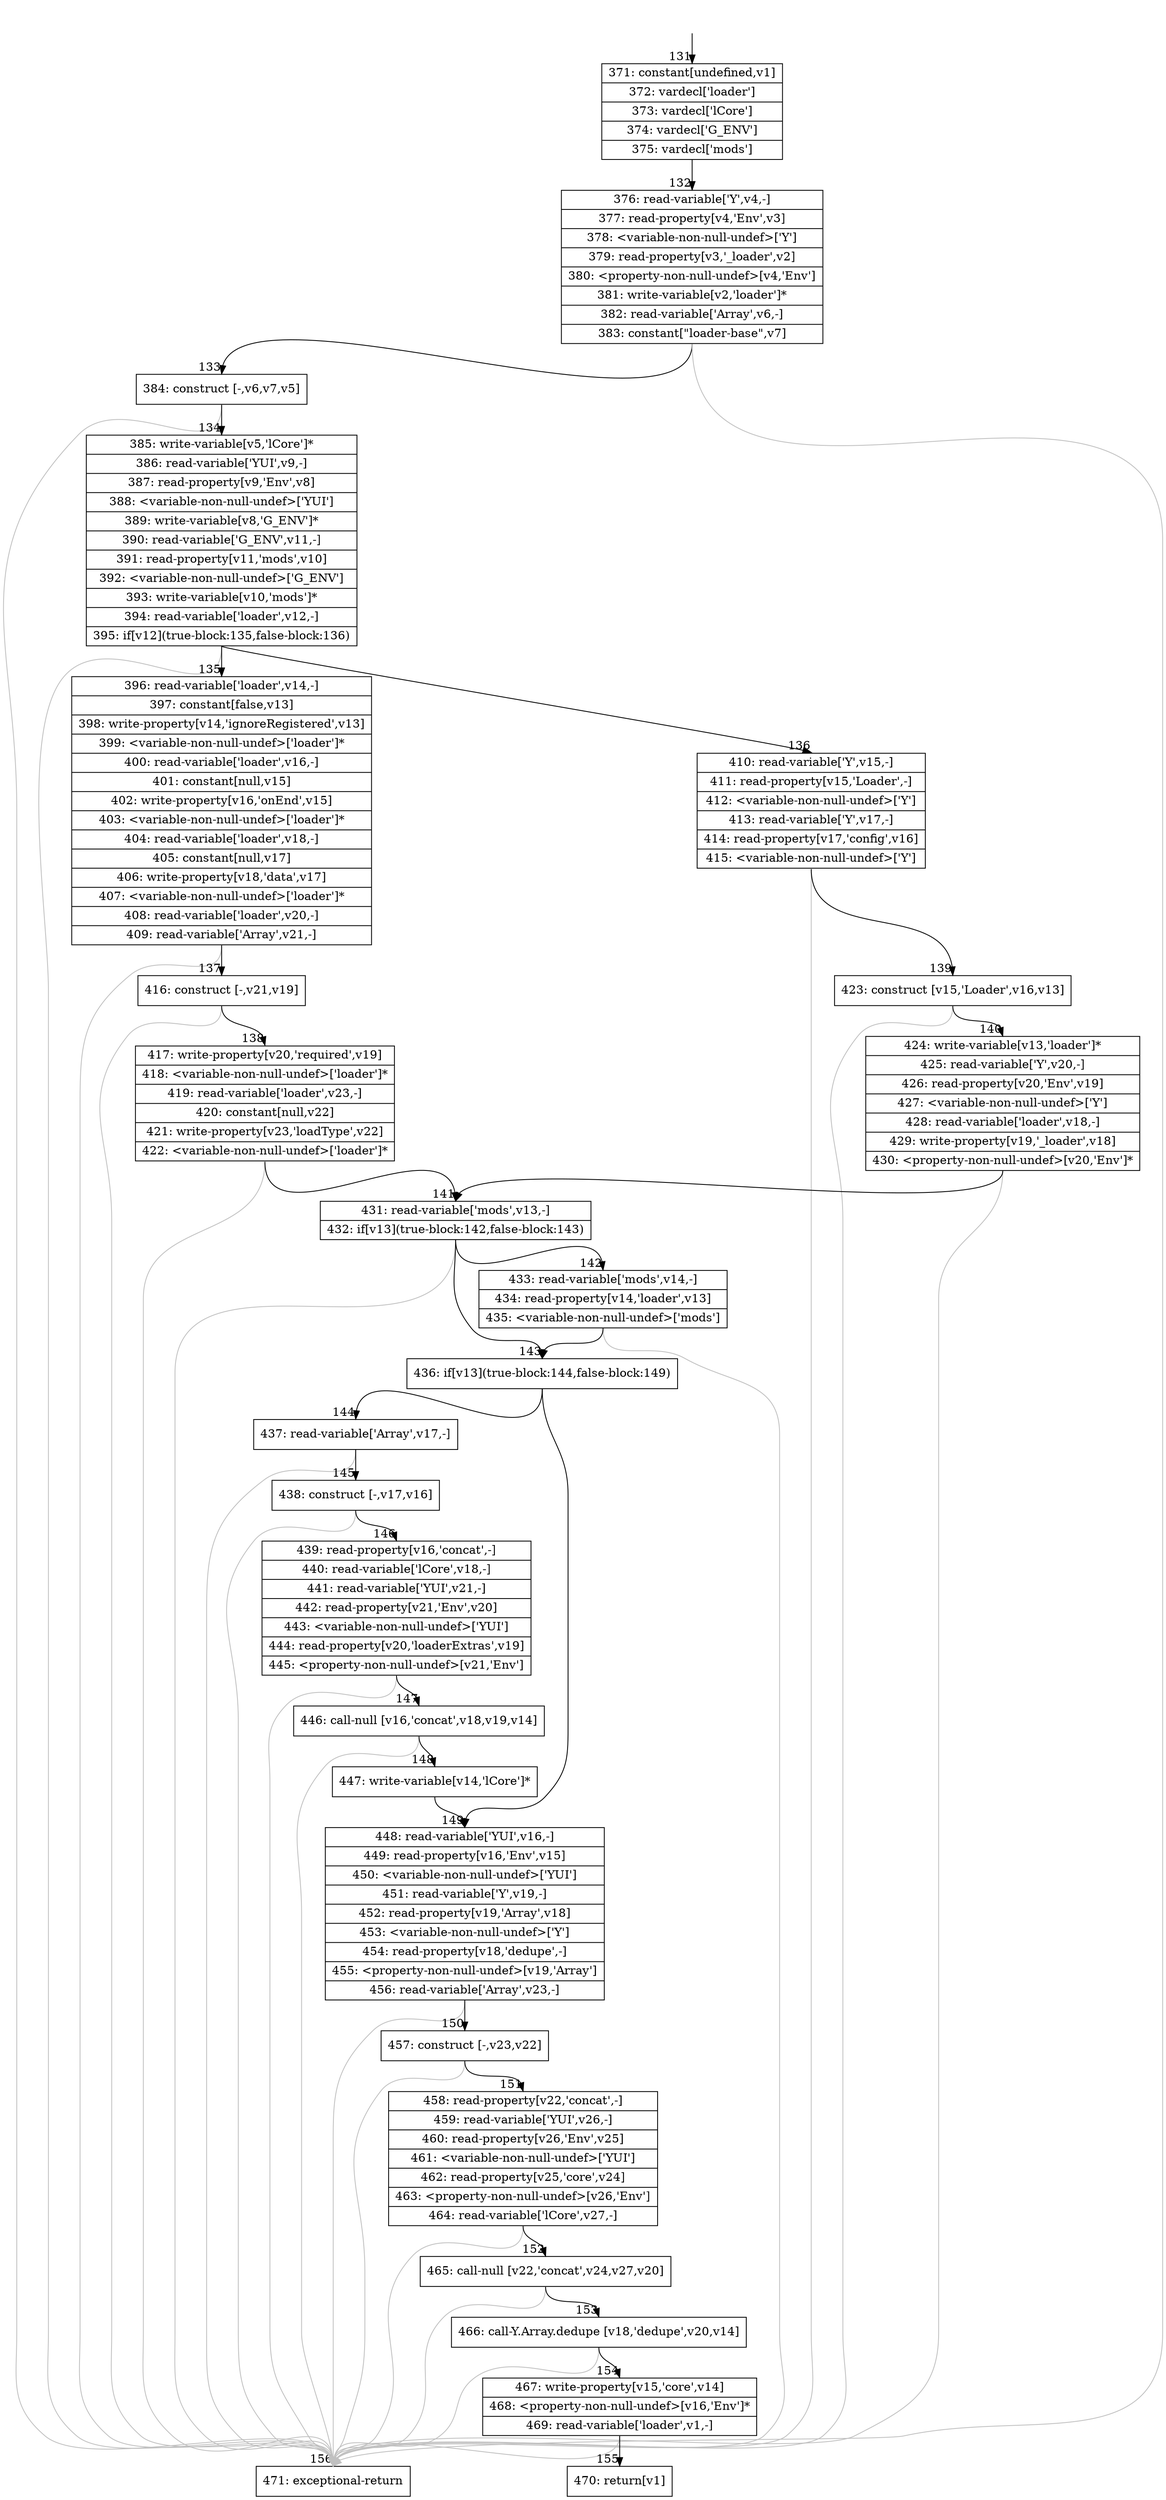 digraph {
rankdir="TD"
BB_entry9[shape=none,label=""];
BB_entry9 -> BB131 [tailport=s, headport=n, headlabel="    131"]
BB131 [shape=record label="{371: constant[undefined,v1]|372: vardecl['loader']|373: vardecl['lCore']|374: vardecl['G_ENV']|375: vardecl['mods']}" ] 
BB131 -> BB132 [tailport=s, headport=n, headlabel="      132"]
BB132 [shape=record label="{376: read-variable['Y',v4,-]|377: read-property[v4,'Env',v3]|378: \<variable-non-null-undef\>['Y']|379: read-property[v3,'_loader',v2]|380: \<property-non-null-undef\>[v4,'Env']|381: write-variable[v2,'loader']*|382: read-variable['Array',v6,-]|383: constant[\"loader-base\",v7]}" ] 
BB132 -> BB133 [tailport=s, headport=n, headlabel="      133"]
BB132 -> BB156 [tailport=s, headport=n, color=gray, headlabel="      156"]
BB133 [shape=record label="{384: construct [-,v6,v7,v5]}" ] 
BB133 -> BB134 [tailport=s, headport=n, headlabel="      134"]
BB133 -> BB156 [tailport=s, headport=n, color=gray]
BB134 [shape=record label="{385: write-variable[v5,'lCore']*|386: read-variable['YUI',v9,-]|387: read-property[v9,'Env',v8]|388: \<variable-non-null-undef\>['YUI']|389: write-variable[v8,'G_ENV']*|390: read-variable['G_ENV',v11,-]|391: read-property[v11,'mods',v10]|392: \<variable-non-null-undef\>['G_ENV']|393: write-variable[v10,'mods']*|394: read-variable['loader',v12,-]|395: if[v12](true-block:135,false-block:136)}" ] 
BB134 -> BB135 [tailport=s, headport=n, headlabel="      135"]
BB134 -> BB136 [tailport=s, headport=n, headlabel="      136"]
BB134 -> BB156 [tailport=s, headport=n, color=gray]
BB135 [shape=record label="{396: read-variable['loader',v14,-]|397: constant[false,v13]|398: write-property[v14,'ignoreRegistered',v13]|399: \<variable-non-null-undef\>['loader']*|400: read-variable['loader',v16,-]|401: constant[null,v15]|402: write-property[v16,'onEnd',v15]|403: \<variable-non-null-undef\>['loader']*|404: read-variable['loader',v18,-]|405: constant[null,v17]|406: write-property[v18,'data',v17]|407: \<variable-non-null-undef\>['loader']*|408: read-variable['loader',v20,-]|409: read-variable['Array',v21,-]}" ] 
BB135 -> BB137 [tailport=s, headport=n, headlabel="      137"]
BB135 -> BB156 [tailport=s, headport=n, color=gray]
BB136 [shape=record label="{410: read-variable['Y',v15,-]|411: read-property[v15,'Loader',-]|412: \<variable-non-null-undef\>['Y']|413: read-variable['Y',v17,-]|414: read-property[v17,'config',v16]|415: \<variable-non-null-undef\>['Y']}" ] 
BB136 -> BB139 [tailport=s, headport=n, headlabel="      139"]
BB136 -> BB156 [tailport=s, headport=n, color=gray]
BB137 [shape=record label="{416: construct [-,v21,v19]}" ] 
BB137 -> BB138 [tailport=s, headport=n, headlabel="      138"]
BB137 -> BB156 [tailport=s, headport=n, color=gray]
BB138 [shape=record label="{417: write-property[v20,'required',v19]|418: \<variable-non-null-undef\>['loader']*|419: read-variable['loader',v23,-]|420: constant[null,v22]|421: write-property[v23,'loadType',v22]|422: \<variable-non-null-undef\>['loader']*}" ] 
BB138 -> BB141 [tailport=s, headport=n, headlabel="      141"]
BB138 -> BB156 [tailport=s, headport=n, color=gray]
BB139 [shape=record label="{423: construct [v15,'Loader',v16,v13]}" ] 
BB139 -> BB140 [tailport=s, headport=n, headlabel="      140"]
BB139 -> BB156 [tailport=s, headport=n, color=gray]
BB140 [shape=record label="{424: write-variable[v13,'loader']*|425: read-variable['Y',v20,-]|426: read-property[v20,'Env',v19]|427: \<variable-non-null-undef\>['Y']|428: read-variable['loader',v18,-]|429: write-property[v19,'_loader',v18]|430: \<property-non-null-undef\>[v20,'Env']*}" ] 
BB140 -> BB141 [tailport=s, headport=n]
BB140 -> BB156 [tailport=s, headport=n, color=gray]
BB141 [shape=record label="{431: read-variable['mods',v13,-]|432: if[v13](true-block:142,false-block:143)}" ] 
BB141 -> BB143 [tailport=s, headport=n, headlabel="      143"]
BB141 -> BB142 [tailport=s, headport=n, headlabel="      142"]
BB141 -> BB156 [tailport=s, headport=n, color=gray]
BB142 [shape=record label="{433: read-variable['mods',v14,-]|434: read-property[v14,'loader',v13]|435: \<variable-non-null-undef\>['mods']}" ] 
BB142 -> BB143 [tailport=s, headport=n]
BB142 -> BB156 [tailport=s, headport=n, color=gray]
BB143 [shape=record label="{436: if[v13](true-block:144,false-block:149)}" ] 
BB143 -> BB144 [tailport=s, headport=n, headlabel="      144"]
BB143 -> BB149 [tailport=s, headport=n, headlabel="      149"]
BB144 [shape=record label="{437: read-variable['Array',v17,-]}" ] 
BB144 -> BB145 [tailport=s, headport=n, headlabel="      145"]
BB144 -> BB156 [tailport=s, headport=n, color=gray]
BB145 [shape=record label="{438: construct [-,v17,v16]}" ] 
BB145 -> BB146 [tailport=s, headport=n, headlabel="      146"]
BB145 -> BB156 [tailport=s, headport=n, color=gray]
BB146 [shape=record label="{439: read-property[v16,'concat',-]|440: read-variable['lCore',v18,-]|441: read-variable['YUI',v21,-]|442: read-property[v21,'Env',v20]|443: \<variable-non-null-undef\>['YUI']|444: read-property[v20,'loaderExtras',v19]|445: \<property-non-null-undef\>[v21,'Env']}" ] 
BB146 -> BB147 [tailport=s, headport=n, headlabel="      147"]
BB146 -> BB156 [tailport=s, headport=n, color=gray]
BB147 [shape=record label="{446: call-null [v16,'concat',v18,v19,v14]}" ] 
BB147 -> BB148 [tailport=s, headport=n, headlabel="      148"]
BB147 -> BB156 [tailport=s, headport=n, color=gray]
BB148 [shape=record label="{447: write-variable[v14,'lCore']*}" ] 
BB148 -> BB149 [tailport=s, headport=n]
BB149 [shape=record label="{448: read-variable['YUI',v16,-]|449: read-property[v16,'Env',v15]|450: \<variable-non-null-undef\>['YUI']|451: read-variable['Y',v19,-]|452: read-property[v19,'Array',v18]|453: \<variable-non-null-undef\>['Y']|454: read-property[v18,'dedupe',-]|455: \<property-non-null-undef\>[v19,'Array']|456: read-variable['Array',v23,-]}" ] 
BB149 -> BB150 [tailport=s, headport=n, headlabel="      150"]
BB149 -> BB156 [tailport=s, headport=n, color=gray]
BB150 [shape=record label="{457: construct [-,v23,v22]}" ] 
BB150 -> BB151 [tailport=s, headport=n, headlabel="      151"]
BB150 -> BB156 [tailport=s, headport=n, color=gray]
BB151 [shape=record label="{458: read-property[v22,'concat',-]|459: read-variable['YUI',v26,-]|460: read-property[v26,'Env',v25]|461: \<variable-non-null-undef\>['YUI']|462: read-property[v25,'core',v24]|463: \<property-non-null-undef\>[v26,'Env']|464: read-variable['lCore',v27,-]}" ] 
BB151 -> BB152 [tailport=s, headport=n, headlabel="      152"]
BB151 -> BB156 [tailport=s, headport=n, color=gray]
BB152 [shape=record label="{465: call-null [v22,'concat',v24,v27,v20]}" ] 
BB152 -> BB153 [tailport=s, headport=n, headlabel="      153"]
BB152 -> BB156 [tailport=s, headport=n, color=gray]
BB153 [shape=record label="{466: call-Y.Array.dedupe [v18,'dedupe',v20,v14]}" ] 
BB153 -> BB154 [tailport=s, headport=n, headlabel="      154"]
BB153 -> BB156 [tailport=s, headport=n, color=gray]
BB154 [shape=record label="{467: write-property[v15,'core',v14]|468: \<property-non-null-undef\>[v16,'Env']*|469: read-variable['loader',v1,-]}" ] 
BB154 -> BB155 [tailport=s, headport=n, headlabel="      155"]
BB154 -> BB156 [tailport=s, headport=n, color=gray]
BB155 [shape=record label="{470: return[v1]}" ] 
BB156 [shape=record label="{471: exceptional-return}" ] 
//#$~ 151
}
